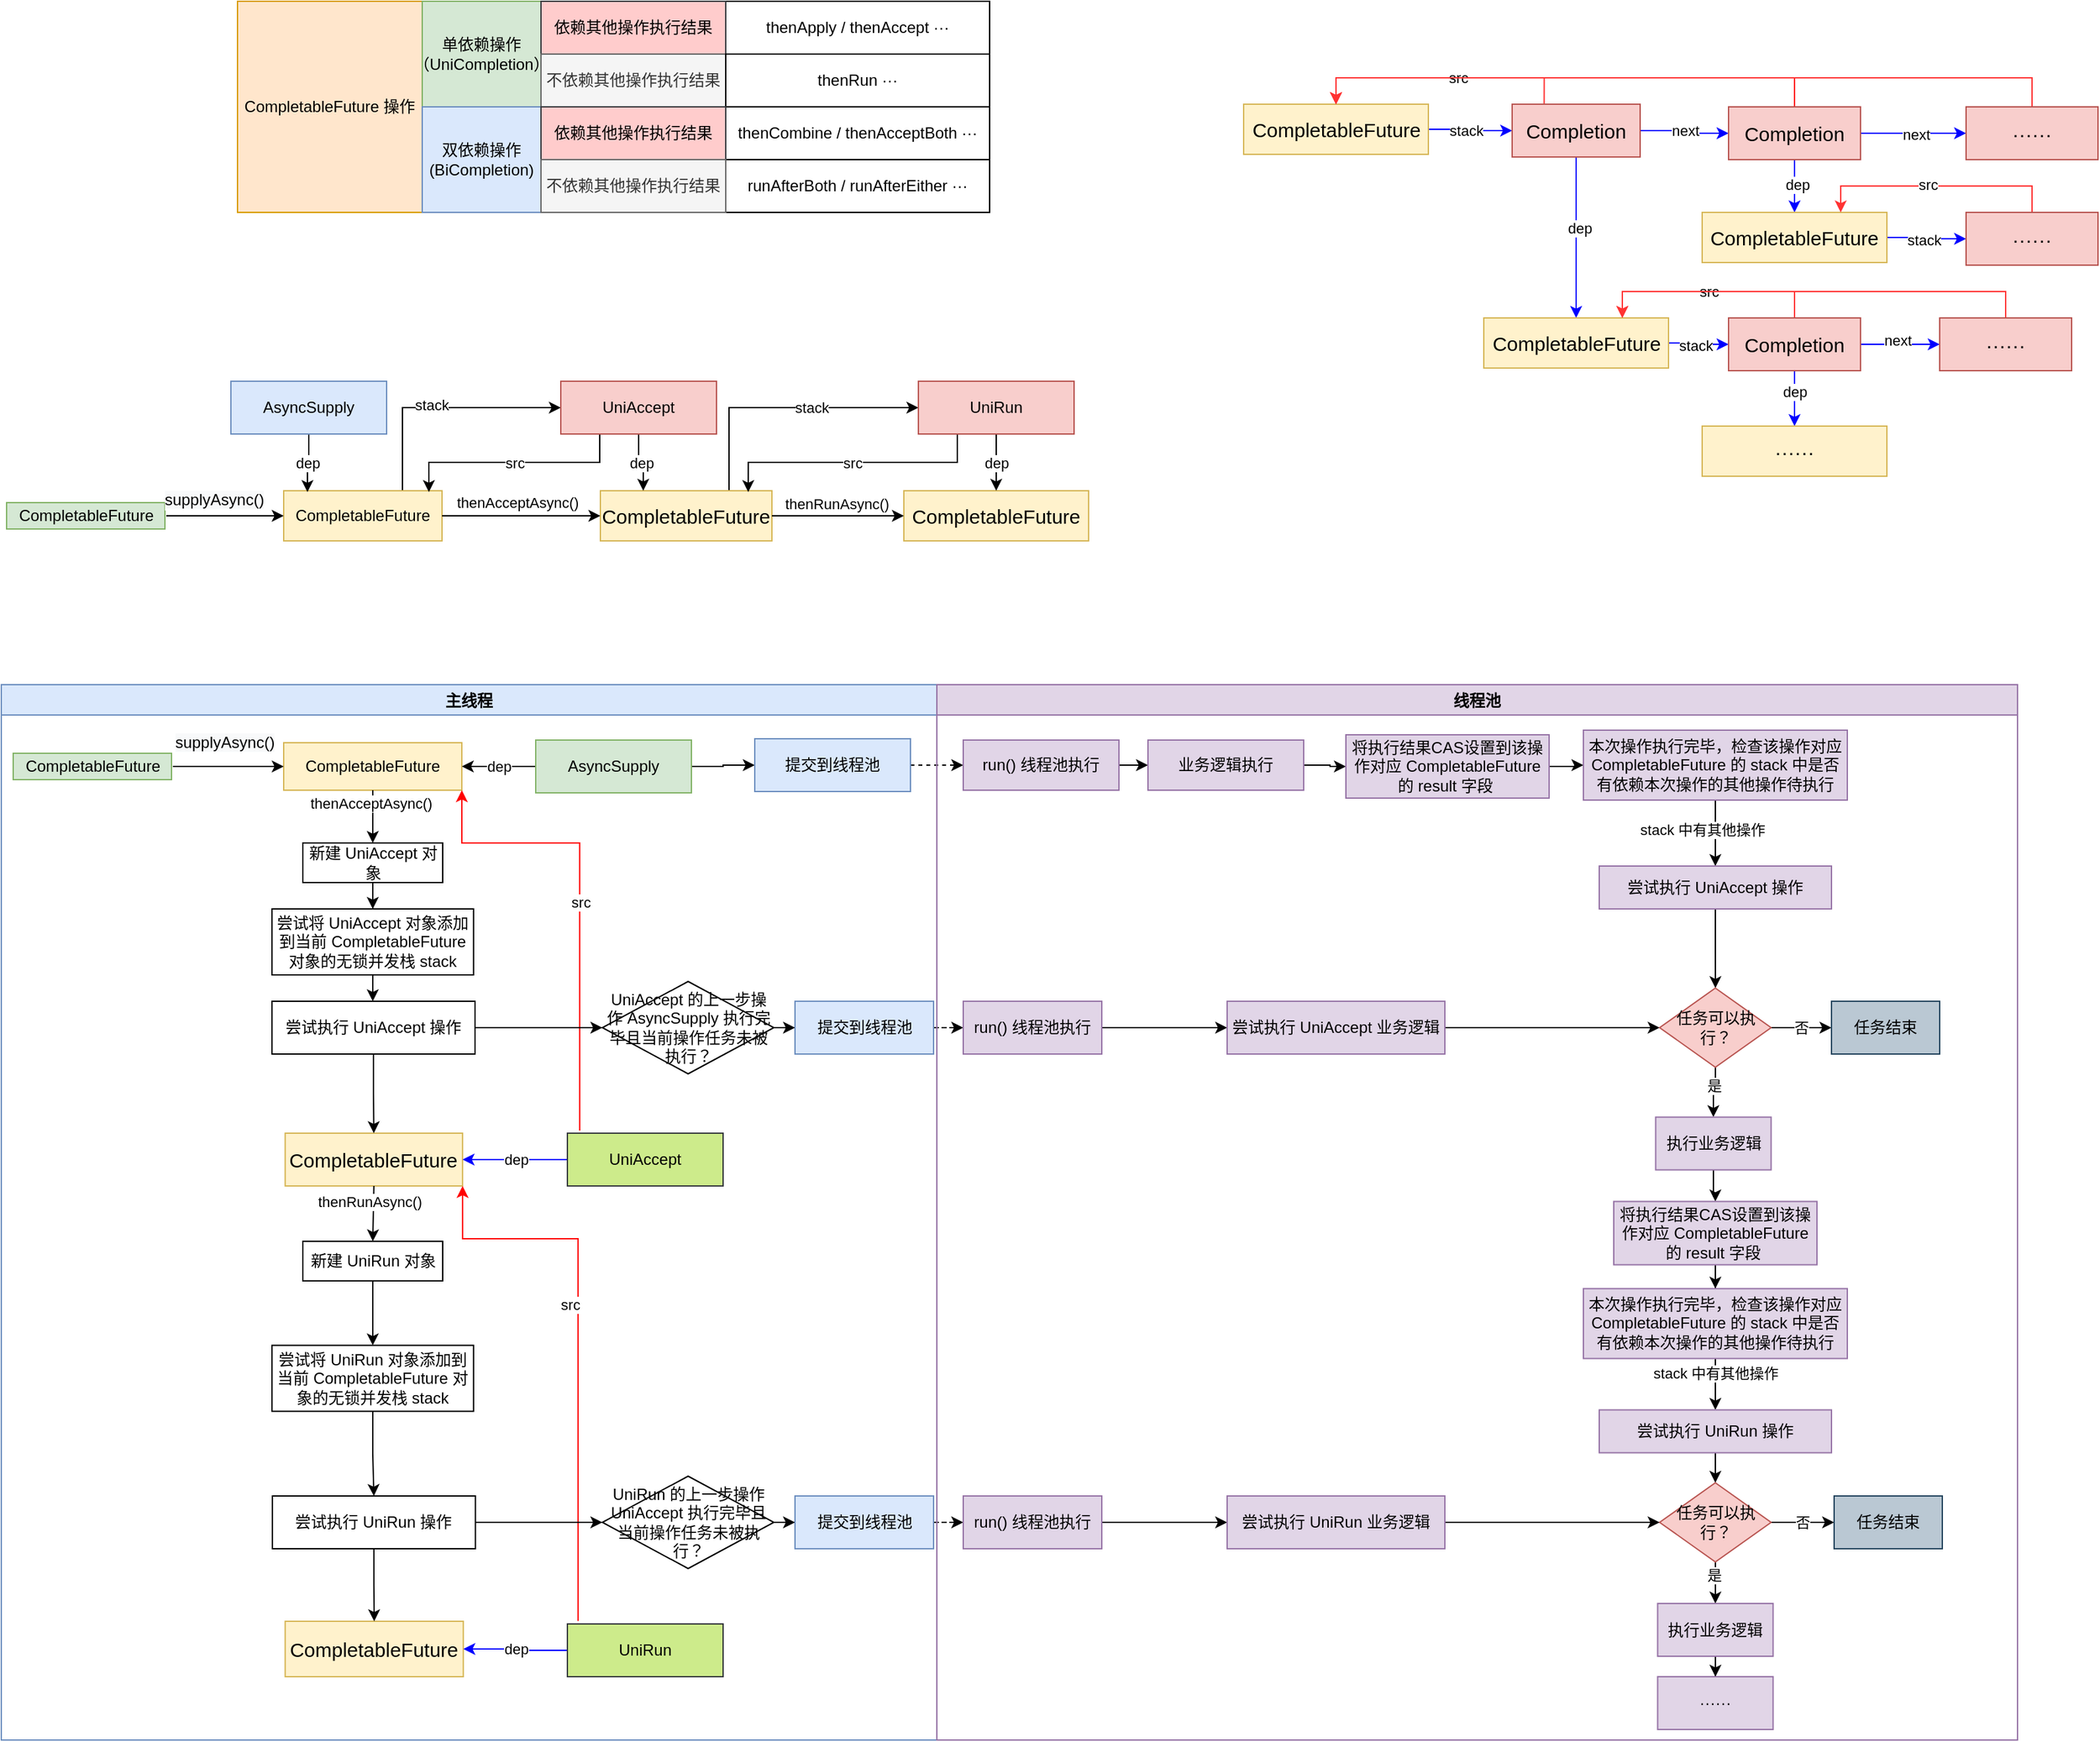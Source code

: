 <mxfile version="14.6.7" type="device"><diagram id="RXMxRGYJJL3W3shrAFnF" name="Page-1"><mxGraphModel dx="1113" dy="1755" grid="1" gridSize="10" guides="1" tooltips="1" connect="1" arrows="1" fold="1" page="1" pageScale="1" pageWidth="850" pageHeight="1100" math="0" shadow="0"><root><mxCell id="0"/><mxCell id="1" parent="0"/><mxCell id="L_rq9oViNvGSfEAEs2jO-11" style="edgeStyle=orthogonalEdgeStyle;rounded=0;orthogonalLoop=1;jettySize=auto;html=1;exitX=0.75;exitY=0;exitDx=0;exitDy=0;entryX=0;entryY=0.5;entryDx=0;entryDy=0;" parent="1" source="CTfW-CZOcNl0VvGU0OIk-3" target="L_rq9oViNvGSfEAEs2jO-5" edge="1"><mxGeometry relative="1" as="geometry"/></mxCell><mxCell id="L_rq9oViNvGSfEAEs2jO-12" value="stack" style="edgeLabel;html=1;align=center;verticalAlign=middle;resizable=0;points=[];" parent="L_rq9oViNvGSfEAEs2jO-11" vertex="1" connectable="0"><mxGeometry x="-0.069" y="2" relative="1" as="geometry"><mxPoint as="offset"/></mxGeometry></mxCell><mxCell id="CTfW-CZOcNl0VvGU0OIk-3" value="&lt;span&gt;CompletableFuture&lt;/span&gt;" style="rounded=0;whiteSpace=wrap;html=1;fillColor=#fff2cc;strokeColor=#d6b656;" parent="1" vertex="1"><mxGeometry x="225" y="333" width="120" height="38" as="geometry"/></mxCell><mxCell id="L_rq9oViNvGSfEAEs2jO-13" value="stack" style="edgeStyle=orthogonalEdgeStyle;rounded=0;orthogonalLoop=1;jettySize=auto;html=1;exitX=0.75;exitY=0;exitDx=0;exitDy=0;entryX=0;entryY=0.5;entryDx=0;entryDy=0;" parent="1" source="CTfW-CZOcNl0VvGU0OIk-7" target="L_rq9oViNvGSfEAEs2jO-8" edge="1"><mxGeometry x="0.215" relative="1" as="geometry"><mxPoint as="offset"/></mxGeometry></mxCell><mxCell id="CTfW-CZOcNl0VvGU0OIk-7" value="&lt;font&gt;&lt;span style=&quot;font-size: 15px&quot;&gt;CompletableFuture&lt;/span&gt;&lt;br&gt;&lt;/font&gt;" style="rounded=0;whiteSpace=wrap;html=1;fillColor=#fff2cc;strokeColor=#d6b656;" parent="1" vertex="1"><mxGeometry x="465" y="333" width="130" height="38" as="geometry"/></mxCell><mxCell id="CTfW-CZOcNl0VvGU0OIk-12" value="CompletableFuture" style="text;html=1;align=center;verticalAlign=middle;resizable=0;points=[];autosize=1;fillColor=#d5e8d4;strokeColor=#82b366;" parent="1" vertex="1"><mxGeometry x="15" y="342" width="120" height="20" as="geometry"/></mxCell><mxCell id="CTfW-CZOcNl0VvGU0OIk-14" value="" style="endArrow=classic;html=1;entryX=0;entryY=0.5;entryDx=0;entryDy=0;" parent="1" target="CTfW-CZOcNl0VvGU0OIk-3" edge="1"><mxGeometry width="50" height="50" relative="1" as="geometry"><mxPoint x="136" y="352" as="sourcePoint"/><mxPoint x="301" y="355" as="targetPoint"/></mxGeometry></mxCell><mxCell id="CTfW-CZOcNl0VvGU0OIk-16" value="&lt;span style=&quot;font-size: 12px ; background-color: rgb(248 , 249 , 250)&quot;&gt;supplyAsync()&lt;/span&gt;" style="edgeLabel;html=1;align=center;verticalAlign=middle;resizable=0;points=[];" parent="CTfW-CZOcNl0VvGU0OIk-14" vertex="1" connectable="0"><mxGeometry x="-0.192" y="3" relative="1" as="geometry"><mxPoint y="-8.8" as="offset"/></mxGeometry></mxCell><mxCell id="CTfW-CZOcNl0VvGU0OIk-18" value="" style="endArrow=classic;html=1;exitX=1;exitY=0.5;exitDx=0;exitDy=0;entryX=0;entryY=0.5;entryDx=0;entryDy=0;" parent="1" source="CTfW-CZOcNl0VvGU0OIk-3" target="CTfW-CZOcNl0VvGU0OIk-7" edge="1"><mxGeometry width="50" height="50" relative="1" as="geometry"><mxPoint x="355" y="352" as="sourcePoint"/><mxPoint x="485" y="352" as="targetPoint"/></mxGeometry></mxCell><mxCell id="CTfW-CZOcNl0VvGU0OIk-22" value="thenAcceptAsync()" style="edgeLabel;html=1;align=center;verticalAlign=middle;resizable=0;points=[];" parent="CTfW-CZOcNl0VvGU0OIk-18" vertex="1" connectable="0"><mxGeometry x="-0.262" y="1" relative="1" as="geometry"><mxPoint x="12" y="-9" as="offset"/></mxGeometry></mxCell><mxCell id="CTfW-CZOcNl0VvGU0OIk-23" value="&lt;font&gt;&lt;span style=&quot;font-size: 15px&quot;&gt;CompletableFuture&lt;/span&gt;&lt;br&gt;&lt;/font&gt;" style="rounded=0;whiteSpace=wrap;html=1;fillColor=#fff2cc;strokeColor=#d6b656;" parent="1" vertex="1"><mxGeometry x="695" y="333" width="140" height="38" as="geometry"/></mxCell><mxCell id="CTfW-CZOcNl0VvGU0OIk-30" value="" style="endArrow=classic;html=1;exitX=1;exitY=0.5;exitDx=0;exitDy=0;entryX=0;entryY=0.5;entryDx=0;entryDy=0;" parent="1" source="CTfW-CZOcNl0VvGU0OIk-7" target="CTfW-CZOcNl0VvGU0OIk-23" edge="1"><mxGeometry width="50" height="50" relative="1" as="geometry"><mxPoint x="538" y="351" as="sourcePoint"/><mxPoint x="675" y="344.845" as="targetPoint"/></mxGeometry></mxCell><mxCell id="CTfW-CZOcNl0VvGU0OIk-32" value="thenRunAsync()" style="edgeLabel;html=1;align=center;verticalAlign=middle;resizable=0;points=[];" parent="CTfW-CZOcNl0VvGU0OIk-30" vertex="1" connectable="0"><mxGeometry x="-0.37" y="3" relative="1" as="geometry"><mxPoint x="16.98" y="-6.26" as="offset"/></mxGeometry></mxCell><mxCell id="L_rq9oViNvGSfEAEs2jO-2" value="dep" style="edgeStyle=orthogonalEdgeStyle;rounded=0;orthogonalLoop=1;jettySize=auto;html=1;entryX=0.15;entryY=0.026;entryDx=0;entryDy=0;entryPerimeter=0;" parent="1" source="L_rq9oViNvGSfEAEs2jO-1" target="CTfW-CZOcNl0VvGU0OIk-3" edge="1"><mxGeometry relative="1" as="geometry"><mxPoint x="325" y="291" as="targetPoint"/></mxGeometry></mxCell><mxCell id="L_rq9oViNvGSfEAEs2jO-1" value="AsyncSupply" style="rounded=0;whiteSpace=wrap;html=1;fillColor=#dae8fc;strokeColor=#6c8ebf;" parent="1" vertex="1"><mxGeometry x="185" y="250" width="118" height="40" as="geometry"/></mxCell><mxCell id="L_rq9oViNvGSfEAEs2jO-6" value="dep" style="edgeStyle=orthogonalEdgeStyle;rounded=0;orthogonalLoop=1;jettySize=auto;html=1;entryX=0.25;entryY=0;entryDx=0;entryDy=0;" parent="1" source="L_rq9oViNvGSfEAEs2jO-5" target="CTfW-CZOcNl0VvGU0OIk-7" edge="1"><mxGeometry relative="1" as="geometry"><mxPoint x="489" y="280" as="targetPoint"/></mxGeometry></mxCell><mxCell id="L_rq9oViNvGSfEAEs2jO-7" value="src" style="edgeStyle=orthogonalEdgeStyle;rounded=0;orthogonalLoop=1;jettySize=auto;html=1;exitX=0.25;exitY=1;exitDx=0;exitDy=0;entryX=0.917;entryY=0.026;entryDx=0;entryDy=0;entryPerimeter=0;" parent="1" source="L_rq9oViNvGSfEAEs2jO-5" target="CTfW-CZOcNl0VvGU0OIk-3" edge="1"><mxGeometry relative="1" as="geometry"/></mxCell><mxCell id="L_rq9oViNvGSfEAEs2jO-5" value="UniAccept" style="rounded=0;whiteSpace=wrap;html=1;fillColor=#f8cecc;strokeColor=#b85450;" parent="1" vertex="1"><mxGeometry x="435" y="250" width="118" height="40" as="geometry"/></mxCell><mxCell id="L_rq9oViNvGSfEAEs2jO-9" value="dep" style="edgeStyle=orthogonalEdgeStyle;rounded=0;orthogonalLoop=1;jettySize=auto;html=1;" parent="1" source="L_rq9oViNvGSfEAEs2jO-8" target="CTfW-CZOcNl0VvGU0OIk-23" edge="1"><mxGeometry relative="1" as="geometry"><mxPoint x="675" y="291" as="targetPoint"/></mxGeometry></mxCell><mxCell id="L_rq9oViNvGSfEAEs2jO-10" value="src" style="edgeStyle=orthogonalEdgeStyle;rounded=0;orthogonalLoop=1;jettySize=auto;html=1;exitX=0.25;exitY=1;exitDx=0;exitDy=0;entryX=0.862;entryY=0.026;entryDx=0;entryDy=0;entryPerimeter=0;" parent="1" source="L_rq9oViNvGSfEAEs2jO-8" target="CTfW-CZOcNl0VvGU0OIk-7" edge="1"><mxGeometry relative="1" as="geometry"><mxPoint x="525" y="280" as="targetPoint"/></mxGeometry></mxCell><mxCell id="L_rq9oViNvGSfEAEs2jO-8" value="UniRun" style="rounded=0;whiteSpace=wrap;html=1;fillColor=#f8cecc;strokeColor=#b85450;" parent="1" vertex="1"><mxGeometry x="706" y="250" width="118" height="40" as="geometry"/></mxCell><mxCell id="my9P_UxTUWtijfdmRaTf-3" value="&lt;span&gt;CompletableFuture&lt;/span&gt;" style="rounded=0;whiteSpace=wrap;html=1;fillColor=#fff2cc;strokeColor=#d6b656;" vertex="1" parent="1"><mxGeometry x="225" y="524" width="135" height="36" as="geometry"/></mxCell><mxCell id="my9P_UxTUWtijfdmRaTf-5" value="&lt;font&gt;&lt;span style=&quot;font-size: 15px&quot;&gt;CompletableFuture&lt;/span&gt;&lt;br&gt;&lt;/font&gt;" style="rounded=0;whiteSpace=wrap;html=1;fillColor=#fff2cc;strokeColor=#d6b656;" vertex="1" parent="1"><mxGeometry x="226.14" y="820" width="134.43" height="40" as="geometry"/></mxCell><mxCell id="my9P_UxTUWtijfdmRaTf-6" value="CompletableFuture" style="text;html=1;align=center;verticalAlign=middle;resizable=0;points=[];autosize=1;fillColor=#d5e8d4;strokeColor=#82b366;" vertex="1" parent="1"><mxGeometry x="20" y="532" width="120" height="20" as="geometry"/></mxCell><mxCell id="my9P_UxTUWtijfdmRaTf-7" value="" style="endArrow=classic;html=1;entryX=0;entryY=0.5;entryDx=0;entryDy=0;" edge="1" parent="1" target="my9P_UxTUWtijfdmRaTf-3"><mxGeometry width="50" height="50" relative="1" as="geometry"><mxPoint x="141" y="542" as="sourcePoint"/><mxPoint x="306" y="545" as="targetPoint"/></mxGeometry></mxCell><mxCell id="my9P_UxTUWtijfdmRaTf-8" value="&lt;span style=&quot;font-size: 12px ; background-color: rgb(248 , 249 , 250)&quot;&gt;supplyAsync()&lt;/span&gt;" style="edgeLabel;html=1;align=center;verticalAlign=middle;resizable=0;points=[];" vertex="1" connectable="0" parent="my9P_UxTUWtijfdmRaTf-7"><mxGeometry x="-0.192" y="3" relative="1" as="geometry"><mxPoint x="5" y="-15" as="offset"/></mxGeometry></mxCell><mxCell id="my9P_UxTUWtijfdmRaTf-9" value="" style="endArrow=classic;html=1;exitX=0.5;exitY=1;exitDx=0;exitDy=0;entryX=0.5;entryY=0;entryDx=0;entryDy=0;" edge="1" parent="1" source="my9P_UxTUWtijfdmRaTf-3" target="my9P_UxTUWtijfdmRaTf-35"><mxGeometry width="50" height="50" relative="1" as="geometry"><mxPoint x="360" y="542" as="sourcePoint"/><mxPoint x="292.5" y="610" as="targetPoint"/></mxGeometry></mxCell><mxCell id="my9P_UxTUWtijfdmRaTf-10" value="thenAcceptAsync()" style="edgeLabel;html=1;align=center;verticalAlign=middle;resizable=0;points=[];" vertex="1" connectable="0" parent="my9P_UxTUWtijfdmRaTf-9"><mxGeometry x="-0.262" y="1" relative="1" as="geometry"><mxPoint x="-3" y="-5" as="offset"/></mxGeometry></mxCell><mxCell id="my9P_UxTUWtijfdmRaTf-11" value="&lt;font&gt;&lt;span style=&quot;font-size: 15px&quot;&gt;CompletableFuture&lt;/span&gt;&lt;br&gt;&lt;/font&gt;" style="rounded=0;whiteSpace=wrap;html=1;fillColor=#fff2cc;strokeColor=#d6b656;" vertex="1" parent="1"><mxGeometry x="226.14" y="1190" width="135" height="42" as="geometry"/></mxCell><mxCell id="my9P_UxTUWtijfdmRaTf-12" value="" style="endArrow=classic;html=1;exitX=0.5;exitY=1;exitDx=0;exitDy=0;entryX=0.5;entryY=0;entryDx=0;entryDy=0;" edge="1" parent="1" source="my9P_UxTUWtijfdmRaTf-5" target="my9P_UxTUWtijfdmRaTf-76"><mxGeometry width="50" height="50" relative="1" as="geometry"><mxPoint x="537" y="841" as="sourcePoint"/><mxPoint x="293" y="910" as="targetPoint"/></mxGeometry></mxCell><mxCell id="my9P_UxTUWtijfdmRaTf-13" value="thenRunAsync()" style="edgeLabel;html=1;align=center;verticalAlign=middle;resizable=0;points=[];" vertex="1" connectable="0" parent="my9P_UxTUWtijfdmRaTf-12"><mxGeometry x="-0.37" y="3" relative="1" as="geometry"><mxPoint x="-6" y="-1" as="offset"/></mxGeometry></mxCell><mxCell id="my9P_UxTUWtijfdmRaTf-14" value="dep" style="edgeStyle=orthogonalEdgeStyle;rounded=0;orthogonalLoop=1;jettySize=auto;html=1;entryX=1;entryY=0.5;entryDx=0;entryDy=0;" edge="1" parent="1" source="my9P_UxTUWtijfdmRaTf-15" target="my9P_UxTUWtijfdmRaTf-3"><mxGeometry relative="1" as="geometry"><mxPoint x="330" y="481" as="targetPoint"/></mxGeometry></mxCell><mxCell id="my9P_UxTUWtijfdmRaTf-24" value="" style="edgeStyle=orthogonalEdgeStyle;rounded=0;orthogonalLoop=1;jettySize=auto;html=1;dashed=1;exitX=1;exitY=0.5;exitDx=0;exitDy=0;" edge="1" parent="1" source="my9P_UxTUWtijfdmRaTf-53" target="my9P_UxTUWtijfdmRaTf-23"><mxGeometry relative="1" as="geometry"><mxPoint x="690" y="541" as="sourcePoint"/></mxGeometry></mxCell><mxCell id="my9P_UxTUWtijfdmRaTf-54" value="" style="edgeStyle=orthogonalEdgeStyle;rounded=0;orthogonalLoop=1;jettySize=auto;html=1;" edge="1" parent="1" source="my9P_UxTUWtijfdmRaTf-15" target="my9P_UxTUWtijfdmRaTf-53"><mxGeometry relative="1" as="geometry"/></mxCell><mxCell id="my9P_UxTUWtijfdmRaTf-15" value="AsyncSupply" style="rounded=0;whiteSpace=wrap;html=1;fillColor=#d5e8d4;strokeColor=#82b366;" vertex="1" parent="1"><mxGeometry x="416" y="522" width="118" height="40" as="geometry"/></mxCell><mxCell id="my9P_UxTUWtijfdmRaTf-16" value="dep" style="edgeStyle=orthogonalEdgeStyle;rounded=0;orthogonalLoop=1;jettySize=auto;html=1;exitX=0;exitY=0.5;exitDx=0;exitDy=0;entryX=1;entryY=0.5;entryDx=0;entryDy=0;strokeColor=#0000FF;" edge="1" parent="1" source="my9P_UxTUWtijfdmRaTf-18" target="my9P_UxTUWtijfdmRaTf-5"><mxGeometry relative="1" as="geometry"><mxPoint x="874" y="743" as="targetPoint"/></mxGeometry></mxCell><mxCell id="my9P_UxTUWtijfdmRaTf-115" style="edgeStyle=orthogonalEdgeStyle;rounded=0;orthogonalLoop=1;jettySize=auto;html=1;exitX=0.079;exitY=-0.051;exitDx=0;exitDy=0;entryX=1;entryY=1;entryDx=0;entryDy=0;exitPerimeter=0;strokeColor=#FF0000;" edge="1" parent="1" source="my9P_UxTUWtijfdmRaTf-18" target="my9P_UxTUWtijfdmRaTf-3"><mxGeometry relative="1" as="geometry"><Array as="points"><mxPoint x="449" y="600"/><mxPoint x="360" y="600"/></Array></mxGeometry></mxCell><mxCell id="my9P_UxTUWtijfdmRaTf-116" value="src" style="edgeLabel;html=1;align=center;verticalAlign=middle;resizable=0;points=[];" vertex="1" connectable="0" parent="my9P_UxTUWtijfdmRaTf-115"><mxGeometry x="0.202" y="-2" relative="1" as="geometry"><mxPoint x="-2" y="35" as="offset"/></mxGeometry></mxCell><mxCell id="my9P_UxTUWtijfdmRaTf-18" value="UniAccept" style="rounded=0;whiteSpace=wrap;html=1;fillColor=#cdeb8b;strokeColor=#36393d;" vertex="1" parent="1"><mxGeometry x="440" y="820" width="118" height="40" as="geometry"/></mxCell><mxCell id="my9P_UxTUWtijfdmRaTf-19" value="dep" style="edgeStyle=orthogonalEdgeStyle;rounded=0;orthogonalLoop=1;jettySize=auto;html=1;exitX=0;exitY=0.5;exitDx=0;exitDy=0;entryX=1;entryY=0.5;entryDx=0;entryDy=0;strokeColor=#0000FF;" edge="1" parent="1" source="my9P_UxTUWtijfdmRaTf-21" target="my9P_UxTUWtijfdmRaTf-11"><mxGeometry relative="1" as="geometry"><mxPoint x="1130.57" y="975" as="targetPoint"/></mxGeometry></mxCell><mxCell id="my9P_UxTUWtijfdmRaTf-117" style="edgeStyle=orthogonalEdgeStyle;rounded=0;orthogonalLoop=1;jettySize=auto;html=1;exitX=0.069;exitY=-0.057;exitDx=0;exitDy=0;entryX=1;entryY=1;entryDx=0;entryDy=0;exitPerimeter=0;strokeColor=#FF0000;" edge="1" parent="1" source="my9P_UxTUWtijfdmRaTf-21" target="my9P_UxTUWtijfdmRaTf-5"><mxGeometry relative="1" as="geometry"><Array as="points"><mxPoint x="448" y="900"/><mxPoint x="361" y="900"/></Array></mxGeometry></mxCell><mxCell id="my9P_UxTUWtijfdmRaTf-118" value="src" style="edgeLabel;html=1;align=center;verticalAlign=middle;resizable=0;points=[];" vertex="1" connectable="0" parent="my9P_UxTUWtijfdmRaTf-117"><mxGeometry x="0.574" y="1" relative="1" as="geometry"><mxPoint x="32" y="49" as="offset"/></mxGeometry></mxCell><mxCell id="my9P_UxTUWtijfdmRaTf-21" value="UniRun" style="rounded=0;whiteSpace=wrap;html=1;fillColor=#cdeb8b;strokeColor=#36393d;" vertex="1" parent="1"><mxGeometry x="440" y="1192" width="118" height="40" as="geometry"/></mxCell><mxCell id="my9P_UxTUWtijfdmRaTf-26" value="" style="edgeStyle=orthogonalEdgeStyle;rounded=0;orthogonalLoop=1;jettySize=auto;html=1;" edge="1" parent="1" source="my9P_UxTUWtijfdmRaTf-23" target="my9P_UxTUWtijfdmRaTf-25"><mxGeometry relative="1" as="geometry"/></mxCell><mxCell id="my9P_UxTUWtijfdmRaTf-23" value="run() 线程池执行" style="whiteSpace=wrap;html=1;rounded=0;strokeColor=#9673a6;fillColor=#e1d5e7;" vertex="1" parent="1"><mxGeometry x="740" y="522" width="118" height="38" as="geometry"/></mxCell><mxCell id="my9P_UxTUWtijfdmRaTf-28" value="" style="edgeStyle=orthogonalEdgeStyle;rounded=0;orthogonalLoop=1;jettySize=auto;html=1;" edge="1" parent="1" source="my9P_UxTUWtijfdmRaTf-25" target="my9P_UxTUWtijfdmRaTf-27"><mxGeometry relative="1" as="geometry"/></mxCell><mxCell id="my9P_UxTUWtijfdmRaTf-25" value="业务逻辑执行" style="whiteSpace=wrap;html=1;rounded=0;strokeColor=#9673a6;fillColor=#e1d5e7;" vertex="1" parent="1"><mxGeometry x="880" y="522" width="118" height="38" as="geometry"/></mxCell><mxCell id="my9P_UxTUWtijfdmRaTf-30" value="" style="edgeStyle=orthogonalEdgeStyle;rounded=0;orthogonalLoop=1;jettySize=auto;html=1;" edge="1" parent="1" source="my9P_UxTUWtijfdmRaTf-27" target="my9P_UxTUWtijfdmRaTf-29"><mxGeometry relative="1" as="geometry"/></mxCell><mxCell id="my9P_UxTUWtijfdmRaTf-27" value="将执行结果CAS设置到该操作对应 CompletableFuture 的 result 字段&amp;nbsp;" style="whiteSpace=wrap;html=1;rounded=0;strokeColor=#9673a6;fillColor=#e1d5e7;" vertex="1" parent="1"><mxGeometry x="1030" y="518" width="154" height="48" as="geometry"/></mxCell><mxCell id="my9P_UxTUWtijfdmRaTf-49" value="" style="edgeStyle=orthogonalEdgeStyle;rounded=0;orthogonalLoop=1;jettySize=auto;html=1;" edge="1" parent="1" source="my9P_UxTUWtijfdmRaTf-29" target="my9P_UxTUWtijfdmRaTf-48"><mxGeometry relative="1" as="geometry"/></mxCell><mxCell id="my9P_UxTUWtijfdmRaTf-72" value="stack 中有其他操作" style="edgeLabel;html=1;align=center;verticalAlign=middle;resizable=0;points=[];" vertex="1" connectable="0" parent="my9P_UxTUWtijfdmRaTf-49"><mxGeometry x="-0.495" relative="1" as="geometry"><mxPoint x="-10" y="10" as="offset"/></mxGeometry></mxCell><mxCell id="my9P_UxTUWtijfdmRaTf-29" value="本次操作执行完毕，检查该操作对应 CompletableFuture 的 stack 中是否有依赖本次操作的其他操作待执行" style="whiteSpace=wrap;html=1;rounded=0;strokeColor=#9673a6;fillColor=#e1d5e7;" vertex="1" parent="1"><mxGeometry x="1210" y="514.5" width="200" height="53" as="geometry"/></mxCell><mxCell id="my9P_UxTUWtijfdmRaTf-37" value="" style="edgeStyle=orthogonalEdgeStyle;rounded=0;orthogonalLoop=1;jettySize=auto;html=1;" edge="1" parent="1" source="my9P_UxTUWtijfdmRaTf-35" target="my9P_UxTUWtijfdmRaTf-36"><mxGeometry relative="1" as="geometry"/></mxCell><mxCell id="my9P_UxTUWtijfdmRaTf-35" value="新建 UniAccept 对象" style="rounded=0;whiteSpace=wrap;html=1;" vertex="1" parent="1"><mxGeometry x="239.5" y="600" width="106" height="30" as="geometry"/></mxCell><mxCell id="my9P_UxTUWtijfdmRaTf-44" value="" style="edgeStyle=orthogonalEdgeStyle;rounded=0;orthogonalLoop=1;jettySize=auto;html=1;" edge="1" parent="1" source="my9P_UxTUWtijfdmRaTf-36" target="my9P_UxTUWtijfdmRaTf-43"><mxGeometry relative="1" as="geometry"/></mxCell><mxCell id="my9P_UxTUWtijfdmRaTf-36" value="尝试将 UniAccept 对象添加到当前 CompletableFuture 对象的无锁并发栈 stack" style="rounded=0;whiteSpace=wrap;html=1;" vertex="1" parent="1"><mxGeometry x="216.13" y="650" width="152.75" height="50" as="geometry"/></mxCell><mxCell id="my9P_UxTUWtijfdmRaTf-51" value="" style="edgeStyle=orthogonalEdgeStyle;rounded=0;orthogonalLoop=1;jettySize=auto;html=1;entryX=0;entryY=0.5;entryDx=0;entryDy=0;" edge="1" parent="1" source="my9P_UxTUWtijfdmRaTf-43" target="my9P_UxTUWtijfdmRaTf-52"><mxGeometry relative="1" as="geometry"><mxPoint x="450" y="760" as="targetPoint"/></mxGeometry></mxCell><mxCell id="my9P_UxTUWtijfdmRaTf-73" value="" style="edgeStyle=orthogonalEdgeStyle;rounded=0;orthogonalLoop=1;jettySize=auto;html=1;" edge="1" parent="1" source="my9P_UxTUWtijfdmRaTf-43" target="my9P_UxTUWtijfdmRaTf-5"><mxGeometry relative="1" as="geometry"/></mxCell><mxCell id="my9P_UxTUWtijfdmRaTf-43" value="尝试执行 UniAccept 操作" style="rounded=0;whiteSpace=wrap;html=1;" vertex="1" parent="1"><mxGeometry x="216.13" y="720" width="153.87" height="40" as="geometry"/></mxCell><mxCell id="my9P_UxTUWtijfdmRaTf-65" value="" style="edgeStyle=orthogonalEdgeStyle;rounded=0;orthogonalLoop=1;jettySize=auto;html=1;" edge="1" parent="1" source="my9P_UxTUWtijfdmRaTf-48" target="my9P_UxTUWtijfdmRaTf-63"><mxGeometry relative="1" as="geometry"/></mxCell><mxCell id="my9P_UxTUWtijfdmRaTf-48" value="尝试执行 UniAccept 操作" style="whiteSpace=wrap;html=1;rounded=0;strokeColor=#9673a6;fillColor=#e1d5e7;" vertex="1" parent="1"><mxGeometry x="1222" y="617.5" width="176" height="32.5" as="geometry"/></mxCell><mxCell id="my9P_UxTUWtijfdmRaTf-56" value="" style="edgeStyle=orthogonalEdgeStyle;rounded=0;orthogonalLoop=1;jettySize=auto;html=1;" edge="1" parent="1" source="my9P_UxTUWtijfdmRaTf-52" target="my9P_UxTUWtijfdmRaTf-55"><mxGeometry relative="1" as="geometry"/></mxCell><mxCell id="my9P_UxTUWtijfdmRaTf-52" value="&lt;span&gt;UniAccept 的上一步操作&amp;nbsp;&lt;/span&gt;AsyncSupply 执行完毕且当前操作任务未被执行？" style="rhombus;whiteSpace=wrap;html=1;" vertex="1" parent="1"><mxGeometry x="466.5" y="705" width="130" height="70" as="geometry"/></mxCell><mxCell id="my9P_UxTUWtijfdmRaTf-53" value="提交到线程池" style="rounded=0;whiteSpace=wrap;html=1;fillColor=#dae8fc;strokeColor=#6c8ebf;" vertex="1" parent="1"><mxGeometry x="582" y="521" width="118" height="40" as="geometry"/></mxCell><mxCell id="my9P_UxTUWtijfdmRaTf-58" value="" style="edgeStyle=orthogonalEdgeStyle;rounded=0;orthogonalLoop=1;jettySize=auto;html=1;dashed=1;" edge="1" parent="1" source="my9P_UxTUWtijfdmRaTf-55" target="my9P_UxTUWtijfdmRaTf-57"><mxGeometry relative="1" as="geometry"/></mxCell><mxCell id="my9P_UxTUWtijfdmRaTf-55" value="提交到线程池" style="whiteSpace=wrap;html=1;fillColor=#dae8fc;strokeColor=#6c8ebf;" vertex="1" parent="1"><mxGeometry x="612.5" y="720" width="105" height="40" as="geometry"/></mxCell><mxCell id="my9P_UxTUWtijfdmRaTf-60" value="" style="edgeStyle=orthogonalEdgeStyle;rounded=0;orthogonalLoop=1;jettySize=auto;html=1;entryX=0;entryY=0.5;entryDx=0;entryDy=0;" edge="1" parent="1" source="my9P_UxTUWtijfdmRaTf-57" target="my9P_UxTUWtijfdmRaTf-61"><mxGeometry relative="1" as="geometry"><mxPoint x="880" y="760" as="targetPoint"/></mxGeometry></mxCell><mxCell id="my9P_UxTUWtijfdmRaTf-57" value="run() 线程池执行" style="whiteSpace=wrap;html=1;fillColor=#e1d5e7;strokeColor=#9673a6;" vertex="1" parent="1"><mxGeometry x="740" y="720" width="105" height="40" as="geometry"/></mxCell><mxCell id="my9P_UxTUWtijfdmRaTf-64" value="" style="edgeStyle=orthogonalEdgeStyle;rounded=0;orthogonalLoop=1;jettySize=auto;html=1;" edge="1" parent="1" source="my9P_UxTUWtijfdmRaTf-61" target="my9P_UxTUWtijfdmRaTf-63"><mxGeometry relative="1" as="geometry"/></mxCell><mxCell id="my9P_UxTUWtijfdmRaTf-61" value="尝试执行 UniAccept 业务逻辑" style="whiteSpace=wrap;html=1;fillColor=#e1d5e7;strokeColor=#9673a6;" vertex="1" parent="1"><mxGeometry x="940" y="720" width="165" height="40" as="geometry"/></mxCell><mxCell id="my9P_UxTUWtijfdmRaTf-67" value="" style="edgeStyle=orthogonalEdgeStyle;rounded=0;orthogonalLoop=1;jettySize=auto;html=1;entryX=0.5;entryY=0;entryDx=0;entryDy=0;" edge="1" parent="1" source="my9P_UxTUWtijfdmRaTf-63" target="my9P_UxTUWtijfdmRaTf-69"><mxGeometry relative="1" as="geometry"><mxPoint x="1310" y="870" as="targetPoint"/></mxGeometry></mxCell><mxCell id="my9P_UxTUWtijfdmRaTf-68" value="是" style="edgeLabel;html=1;align=center;verticalAlign=middle;resizable=0;points=[];" vertex="1" connectable="0" parent="my9P_UxTUWtijfdmRaTf-67"><mxGeometry x="-0.3" y="-1" relative="1" as="geometry"><mxPoint as="offset"/></mxGeometry></mxCell><mxCell id="my9P_UxTUWtijfdmRaTf-89" value="否" style="edgeStyle=orthogonalEdgeStyle;rounded=0;orthogonalLoop=1;jettySize=auto;html=1;" edge="1" parent="1" source="my9P_UxTUWtijfdmRaTf-63" target="my9P_UxTUWtijfdmRaTf-66"><mxGeometry relative="1" as="geometry"/></mxCell><mxCell id="my9P_UxTUWtijfdmRaTf-63" value="任务可以执行？" style="rhombus;whiteSpace=wrap;html=1;strokeColor=#b85450;fillColor=#f8cecc;" vertex="1" parent="1"><mxGeometry x="1267.75" y="710" width="84.5" height="60" as="geometry"/></mxCell><mxCell id="my9P_UxTUWtijfdmRaTf-66" value="任务结束" style="whiteSpace=wrap;html=1;strokeColor=#23445d;fillColor=#bac8d3;" vertex="1" parent="1"><mxGeometry x="1398" y="720" width="82" height="40" as="geometry"/></mxCell><mxCell id="my9P_UxTUWtijfdmRaTf-88" value="" style="edgeStyle=orthogonalEdgeStyle;rounded=0;orthogonalLoop=1;jettySize=auto;html=1;" edge="1" parent="1" source="my9P_UxTUWtijfdmRaTf-69" target="my9P_UxTUWtijfdmRaTf-82"><mxGeometry relative="1" as="geometry"/></mxCell><mxCell id="my9P_UxTUWtijfdmRaTf-69" value="执行业务逻辑" style="whiteSpace=wrap;html=1;strokeColor=#9673a6;fillColor=#e1d5e7;" vertex="1" parent="1"><mxGeometry x="1264.75" y="807.81" width="87.5" height="40" as="geometry"/></mxCell><mxCell id="my9P_UxTUWtijfdmRaTf-75" value="" style="edgeStyle=orthogonalEdgeStyle;rounded=0;orthogonalLoop=1;jettySize=auto;html=1;" edge="1" parent="1" source="my9P_UxTUWtijfdmRaTf-76" target="my9P_UxTUWtijfdmRaTf-78"><mxGeometry relative="1" as="geometry"/></mxCell><mxCell id="my9P_UxTUWtijfdmRaTf-76" value="新建 UniRun 对象" style="rounded=0;whiteSpace=wrap;html=1;" vertex="1" parent="1"><mxGeometry x="239.5" y="901.94" width="106" height="30" as="geometry"/></mxCell><mxCell id="my9P_UxTUWtijfdmRaTf-77" value="" style="edgeStyle=orthogonalEdgeStyle;rounded=0;orthogonalLoop=1;jettySize=auto;html=1;" edge="1" parent="1" source="my9P_UxTUWtijfdmRaTf-78" target="my9P_UxTUWtijfdmRaTf-79"><mxGeometry relative="1" as="geometry"/></mxCell><mxCell id="my9P_UxTUWtijfdmRaTf-78" value="尝试将 UniRun 对象添加到当前 CompletableFuture 对象的无锁并发栈 stack" style="rounded=0;whiteSpace=wrap;html=1;" vertex="1" parent="1"><mxGeometry x="216.13" y="980.81" width="152.75" height="50" as="geometry"/></mxCell><mxCell id="my9P_UxTUWtijfdmRaTf-80" value="" style="edgeStyle=orthogonalEdgeStyle;rounded=0;orthogonalLoop=1;jettySize=auto;html=1;" edge="1" parent="1" source="my9P_UxTUWtijfdmRaTf-79" target="my9P_UxTUWtijfdmRaTf-11"><mxGeometry relative="1" as="geometry"/></mxCell><mxCell id="my9P_UxTUWtijfdmRaTf-100" value="" style="edgeStyle=orthogonalEdgeStyle;rounded=0;orthogonalLoop=1;jettySize=auto;html=1;" edge="1" parent="1" source="my9P_UxTUWtijfdmRaTf-79" target="my9P_UxTUWtijfdmRaTf-94"><mxGeometry relative="1" as="geometry"/></mxCell><mxCell id="my9P_UxTUWtijfdmRaTf-79" value="尝试执行 UniRun 操作" style="rounded=0;whiteSpace=wrap;html=1;" vertex="1" parent="1"><mxGeometry x="216.42" y="1095" width="153.87" height="40" as="geometry"/></mxCell><mxCell id="my9P_UxTUWtijfdmRaTf-81" value="" style="edgeStyle=orthogonalEdgeStyle;rounded=0;orthogonalLoop=1;jettySize=auto;html=1;" edge="1" parent="1" source="my9P_UxTUWtijfdmRaTf-82" target="my9P_UxTUWtijfdmRaTf-85"><mxGeometry relative="1" as="geometry"/></mxCell><mxCell id="my9P_UxTUWtijfdmRaTf-82" value="将执行结果CAS设置到该操作对应 CompletableFuture 的 result 字段&amp;nbsp;" style="whiteSpace=wrap;html=1;rounded=0;strokeColor=#9673a6;fillColor=#e1d5e7;" vertex="1" parent="1"><mxGeometry x="1233" y="871.75" width="154" height="48" as="geometry"/></mxCell><mxCell id="my9P_UxTUWtijfdmRaTf-83" value="" style="edgeStyle=orthogonalEdgeStyle;rounded=0;orthogonalLoop=1;jettySize=auto;html=1;" edge="1" parent="1" source="my9P_UxTUWtijfdmRaTf-85" target="my9P_UxTUWtijfdmRaTf-87"><mxGeometry relative="1" as="geometry"/></mxCell><mxCell id="my9P_UxTUWtijfdmRaTf-84" value="stack 中有其他操作" style="edgeLabel;html=1;align=center;verticalAlign=middle;resizable=0;points=[];" vertex="1" connectable="0" parent="my9P_UxTUWtijfdmRaTf-83"><mxGeometry x="-0.495" relative="1" as="geometry"><mxPoint as="offset"/></mxGeometry></mxCell><mxCell id="my9P_UxTUWtijfdmRaTf-85" value="本次操作执行完毕，检查该操作对应 CompletableFuture 的 stack 中是否有依赖本次操作的其他操作待执行" style="whiteSpace=wrap;html=1;rounded=0;strokeColor=#9673a6;fillColor=#e1d5e7;" vertex="1" parent="1"><mxGeometry x="1210" y="937.81" width="200" height="53" as="geometry"/></mxCell><mxCell id="my9P_UxTUWtijfdmRaTf-119" style="edgeStyle=orthogonalEdgeStyle;rounded=0;orthogonalLoop=1;jettySize=auto;html=1;exitX=0.5;exitY=1;exitDx=0;exitDy=0;entryX=0.5;entryY=0;entryDx=0;entryDy=0;" edge="1" parent="1" source="my9P_UxTUWtijfdmRaTf-87" target="my9P_UxTUWtijfdmRaTf-91"><mxGeometry relative="1" as="geometry"><mxPoint x="1310.529" y="1080" as="targetPoint"/></mxGeometry></mxCell><mxCell id="my9P_UxTUWtijfdmRaTf-87" value="尝试执行 UniRun 操作" style="whiteSpace=wrap;html=1;rounded=0;strokeColor=#9673a6;fillColor=#e1d5e7;" vertex="1" parent="1"><mxGeometry x="1222" y="1029.75" width="176" height="32.5" as="geometry"/></mxCell><mxCell id="my9P_UxTUWtijfdmRaTf-90" value="否" style="edgeStyle=orthogonalEdgeStyle;rounded=0;orthogonalLoop=1;jettySize=auto;html=1;" edge="1" parent="1" source="my9P_UxTUWtijfdmRaTf-91" target="my9P_UxTUWtijfdmRaTf-92"><mxGeometry relative="1" as="geometry"/></mxCell><mxCell id="my9P_UxTUWtijfdmRaTf-103" value="" style="edgeStyle=orthogonalEdgeStyle;rounded=0;orthogonalLoop=1;jettySize=auto;html=1;entryX=0.5;entryY=0;entryDx=0;entryDy=0;" edge="1" parent="1" source="my9P_UxTUWtijfdmRaTf-91" target="my9P_UxTUWtijfdmRaTf-104"><mxGeometry relative="1" as="geometry"><mxPoint x="1300" y="1240" as="targetPoint"/></mxGeometry></mxCell><mxCell id="my9P_UxTUWtijfdmRaTf-105" value="是" style="edgeLabel;html=1;align=center;verticalAlign=middle;resizable=0;points=[];" vertex="1" connectable="0" parent="my9P_UxTUWtijfdmRaTf-103"><mxGeometry x="-0.359" y="-1" relative="1" as="geometry"><mxPoint as="offset"/></mxGeometry></mxCell><mxCell id="my9P_UxTUWtijfdmRaTf-91" value="任务可以执行？" style="rhombus;whiteSpace=wrap;html=1;strokeColor=#b85450;fillColor=#f8cecc;" vertex="1" parent="1"><mxGeometry x="1267.75" y="1085" width="84.5" height="60" as="geometry"/></mxCell><mxCell id="my9P_UxTUWtijfdmRaTf-92" value="任务结束" style="whiteSpace=wrap;html=1;strokeColor=#23445d;fillColor=#bac8d3;" vertex="1" parent="1"><mxGeometry x="1400" y="1095" width="82" height="40" as="geometry"/></mxCell><mxCell id="my9P_UxTUWtijfdmRaTf-93" value="" style="edgeStyle=orthogonalEdgeStyle;rounded=0;orthogonalLoop=1;jettySize=auto;html=1;" edge="1" parent="1" source="my9P_UxTUWtijfdmRaTf-94" target="my9P_UxTUWtijfdmRaTf-96"><mxGeometry relative="1" as="geometry"/></mxCell><mxCell id="my9P_UxTUWtijfdmRaTf-94" value="&lt;span&gt;UniRun 的上一步操作 UniAccept&lt;/span&gt;&amp;nbsp;执行完毕且当前操作任务未被执行？" style="rhombus;whiteSpace=wrap;html=1;" vertex="1" parent="1"><mxGeometry x="466.5" y="1080" width="130" height="70" as="geometry"/></mxCell><mxCell id="my9P_UxTUWtijfdmRaTf-95" value="" style="edgeStyle=orthogonalEdgeStyle;rounded=0;orthogonalLoop=1;jettySize=auto;html=1;dashed=1;" edge="1" parent="1" source="my9P_UxTUWtijfdmRaTf-96" target="my9P_UxTUWtijfdmRaTf-98"><mxGeometry relative="1" as="geometry"/></mxCell><mxCell id="my9P_UxTUWtijfdmRaTf-96" value="提交到线程池" style="whiteSpace=wrap;html=1;fillColor=#dae8fc;strokeColor=#6c8ebf;" vertex="1" parent="1"><mxGeometry x="612.5" y="1095" width="105" height="40" as="geometry"/></mxCell><mxCell id="my9P_UxTUWtijfdmRaTf-97" value="" style="edgeStyle=orthogonalEdgeStyle;rounded=0;orthogonalLoop=1;jettySize=auto;html=1;entryX=0;entryY=0.5;entryDx=0;entryDy=0;" edge="1" parent="1" source="my9P_UxTUWtijfdmRaTf-98" target="my9P_UxTUWtijfdmRaTf-99"><mxGeometry relative="1" as="geometry"><mxPoint x="871" y="1125" as="targetPoint"/></mxGeometry></mxCell><mxCell id="my9P_UxTUWtijfdmRaTf-98" value="run() 线程池执行" style="whiteSpace=wrap;html=1;fillColor=#e1d5e7;strokeColor=#9673a6;" vertex="1" parent="1"><mxGeometry x="740" y="1095" width="105" height="40" as="geometry"/></mxCell><mxCell id="my9P_UxTUWtijfdmRaTf-101" value="" style="edgeStyle=orthogonalEdgeStyle;rounded=0;orthogonalLoop=1;jettySize=auto;html=1;" edge="1" parent="1" source="my9P_UxTUWtijfdmRaTf-99" target="my9P_UxTUWtijfdmRaTf-91"><mxGeometry relative="1" as="geometry"/></mxCell><mxCell id="my9P_UxTUWtijfdmRaTf-99" value="尝试执行 UniRun 业务逻辑" style="whiteSpace=wrap;html=1;fillColor=#e1d5e7;strokeColor=#9673a6;" vertex="1" parent="1"><mxGeometry x="940" y="1095" width="165" height="40" as="geometry"/></mxCell><mxCell id="my9P_UxTUWtijfdmRaTf-107" value="" style="edgeStyle=orthogonalEdgeStyle;rounded=0;orthogonalLoop=1;jettySize=auto;html=1;" edge="1" parent="1" source="my9P_UxTUWtijfdmRaTf-104" target="my9P_UxTUWtijfdmRaTf-106"><mxGeometry relative="1" as="geometry"/></mxCell><mxCell id="my9P_UxTUWtijfdmRaTf-104" value="执行业务逻辑" style="whiteSpace=wrap;html=1;strokeColor=#9673a6;fillColor=#e1d5e7;" vertex="1" parent="1"><mxGeometry x="1266.25" y="1176.51" width="87.5" height="40" as="geometry"/></mxCell><mxCell id="my9P_UxTUWtijfdmRaTf-112" value="主线程" style="swimlane;fillColor=#dae8fc;strokeColor=#6c8ebf;" vertex="1" parent="1"><mxGeometry x="11" y="480" width="709" height="800" as="geometry"/></mxCell><mxCell id="my9P_UxTUWtijfdmRaTf-114" value="线程池" style="swimlane;fillColor=#e1d5e7;strokeColor=#9673a6;" vertex="1" parent="1"><mxGeometry x="720" y="480" width="819" height="800" as="geometry"/></mxCell><mxCell id="my9P_UxTUWtijfdmRaTf-106" value="······" style="whiteSpace=wrap;html=1;strokeColor=#9673a6;fillColor=#e1d5e7;" vertex="1" parent="my9P_UxTUWtijfdmRaTf-114"><mxGeometry x="546.25" y="752" width="87.5" height="40" as="geometry"/></mxCell><mxCell id="my9P_UxTUWtijfdmRaTf-158" value="" style="edgeStyle=orthogonalEdgeStyle;rounded=0;orthogonalLoop=1;jettySize=auto;html=1;strokeColor=#0000FF;" edge="1" parent="1" source="my9P_UxTUWtijfdmRaTf-160" target="my9P_UxTUWtijfdmRaTf-166"><mxGeometry relative="1" as="geometry"/></mxCell><mxCell id="my9P_UxTUWtijfdmRaTf-159" value="stack" style="edgeLabel;html=1;align=center;verticalAlign=middle;resizable=0;points=[];" vertex="1" connectable="0" parent="my9P_UxTUWtijfdmRaTf-158"><mxGeometry x="-0.164" y="-1" relative="1" as="geometry"><mxPoint x="1" as="offset"/></mxGeometry></mxCell><mxCell id="my9P_UxTUWtijfdmRaTf-160" value="&lt;font&gt;&lt;span style=&quot;font-size: 15px&quot;&gt;CompletableFuture&lt;/span&gt;&lt;br&gt;&lt;/font&gt;" style="rounded=0;whiteSpace=wrap;html=1;fillColor=#fff2cc;strokeColor=#d6b656;" vertex="1" parent="1"><mxGeometry x="952.5" y="40" width="140" height="38" as="geometry"/></mxCell><mxCell id="my9P_UxTUWtijfdmRaTf-161" value="" style="edgeStyle=orthogonalEdgeStyle;rounded=0;orthogonalLoop=1;jettySize=auto;html=1;strokeColor=#0000FF;entryX=0.5;entryY=0;entryDx=0;entryDy=0;" edge="1" parent="1" source="my9P_UxTUWtijfdmRaTf-166" target="my9P_UxTUWtijfdmRaTf-176"><mxGeometry relative="1" as="geometry"><mxPoint x="1204.5" y="161" as="targetPoint"/></mxGeometry></mxCell><mxCell id="my9P_UxTUWtijfdmRaTf-162" value="dep" style="edgeLabel;html=1;align=center;verticalAlign=middle;resizable=0;points=[];" vertex="1" connectable="0" parent="my9P_UxTUWtijfdmRaTf-161"><mxGeometry x="-0.119" y="2" relative="1" as="geometry"><mxPoint as="offset"/></mxGeometry></mxCell><mxCell id="my9P_UxTUWtijfdmRaTf-163" value="" style="edgeStyle=orthogonalEdgeStyle;rounded=0;orthogonalLoop=1;jettySize=auto;html=1;strokeColor=#0000FF;" edge="1" parent="1" source="my9P_UxTUWtijfdmRaTf-166" target="my9P_UxTUWtijfdmRaTf-173"><mxGeometry relative="1" as="geometry"/></mxCell><mxCell id="my9P_UxTUWtijfdmRaTf-164" value="next" style="edgeLabel;html=1;align=center;verticalAlign=middle;resizable=0;points=[];" vertex="1" connectable="0" parent="my9P_UxTUWtijfdmRaTf-163"><mxGeometry x="-0.032" relative="1" as="geometry"><mxPoint as="offset"/></mxGeometry></mxCell><mxCell id="my9P_UxTUWtijfdmRaTf-165" value="" style="edgeStyle=orthogonalEdgeStyle;rounded=0;orthogonalLoop=1;jettySize=auto;html=1;exitX=0.25;exitY=0;exitDx=0;exitDy=0;entryX=0.5;entryY=0;entryDx=0;entryDy=0;strokeColor=#FF3333;" edge="1" parent="1" source="my9P_UxTUWtijfdmRaTf-166" target="my9P_UxTUWtijfdmRaTf-160"><mxGeometry relative="1" as="geometry"/></mxCell><mxCell id="my9P_UxTUWtijfdmRaTf-166" value="&lt;font&gt;&lt;span style=&quot;font-size: 15px&quot;&gt;Completion&lt;/span&gt;&lt;br&gt;&lt;/font&gt;" style="rounded=0;whiteSpace=wrap;html=1;fillColor=#f8cecc;strokeColor=#b85450;" vertex="1" parent="1"><mxGeometry x="1156" y="40" width="97" height="40" as="geometry"/></mxCell><mxCell id="my9P_UxTUWtijfdmRaTf-167" value="" style="edgeStyle=orthogonalEdgeStyle;rounded=0;orthogonalLoop=1;jettySize=auto;html=1;strokeColor=#0000FF;" edge="1" parent="1" source="my9P_UxTUWtijfdmRaTf-173" target="my9P_UxTUWtijfdmRaTf-188"><mxGeometry relative="1" as="geometry"/></mxCell><mxCell id="my9P_UxTUWtijfdmRaTf-168" value="dep" style="edgeLabel;html=1;align=center;verticalAlign=middle;resizable=0;points=[];" vertex="1" connectable="0" parent="my9P_UxTUWtijfdmRaTf-167"><mxGeometry x="-0.114" y="2" relative="1" as="geometry"><mxPoint y="1" as="offset"/></mxGeometry></mxCell><mxCell id="my9P_UxTUWtijfdmRaTf-169" value="" style="edgeStyle=orthogonalEdgeStyle;rounded=0;orthogonalLoop=1;jettySize=auto;html=1;strokeColor=#0000FF;" edge="1" parent="1" source="my9P_UxTUWtijfdmRaTf-173" target="my9P_UxTUWtijfdmRaTf-190"><mxGeometry relative="1" as="geometry"/></mxCell><mxCell id="my9P_UxTUWtijfdmRaTf-170" value="next" style="edgeLabel;html=1;align=center;verticalAlign=middle;resizable=0;points=[];" vertex="1" connectable="0" parent="my9P_UxTUWtijfdmRaTf-169"><mxGeometry x="0.046" y="-1" relative="1" as="geometry"><mxPoint as="offset"/></mxGeometry></mxCell><mxCell id="my9P_UxTUWtijfdmRaTf-171" style="edgeStyle=orthogonalEdgeStyle;rounded=0;orthogonalLoop=1;jettySize=auto;html=1;exitX=0.5;exitY=0;exitDx=0;exitDy=0;entryX=0.5;entryY=0;entryDx=0;entryDy=0;strokeColor=#FF0000;" edge="1" parent="1" source="my9P_UxTUWtijfdmRaTf-173" target="my9P_UxTUWtijfdmRaTf-160"><mxGeometry relative="1" as="geometry"/></mxCell><mxCell id="my9P_UxTUWtijfdmRaTf-172" value="src" style="edgeLabel;html=1;align=center;verticalAlign=middle;resizable=0;points=[];" vertex="1" connectable="0" parent="my9P_UxTUWtijfdmRaTf-171"><mxGeometry x="0.422" relative="1" as="geometry"><mxPoint as="offset"/></mxGeometry></mxCell><mxCell id="my9P_UxTUWtijfdmRaTf-173" value="&lt;font&gt;&lt;span style=&quot;font-size: 15px&quot;&gt;Completion&lt;/span&gt;&lt;br&gt;&lt;/font&gt;" style="rounded=0;whiteSpace=wrap;html=1;fillColor=#f8cecc;strokeColor=#b85450;" vertex="1" parent="1"><mxGeometry x="1320" y="42" width="100" height="40" as="geometry"/></mxCell><mxCell id="my9P_UxTUWtijfdmRaTf-174" value="" style="edgeStyle=orthogonalEdgeStyle;rounded=0;orthogonalLoop=1;jettySize=auto;html=1;strokeColor=#0000FF;exitX=1;exitY=0.5;exitDx=0;exitDy=0;" edge="1" parent="1" source="my9P_UxTUWtijfdmRaTf-176" target="my9P_UxTUWtijfdmRaTf-182"><mxGeometry relative="1" as="geometry"/></mxCell><mxCell id="my9P_UxTUWtijfdmRaTf-175" value="stack" style="edgeLabel;html=1;align=center;verticalAlign=middle;resizable=0;points=[];" vertex="1" connectable="0" parent="my9P_UxTUWtijfdmRaTf-174"><mxGeometry x="-0.015" y="-2" relative="1" as="geometry"><mxPoint x="-1" y="1" as="offset"/></mxGeometry></mxCell><mxCell id="my9P_UxTUWtijfdmRaTf-176" value="&lt;font&gt;&lt;span style=&quot;font-size: 15px&quot;&gt;CompletableFuture&lt;/span&gt;&lt;br&gt;&lt;/font&gt;" style="rounded=0;whiteSpace=wrap;html=1;fillColor=#fff2cc;strokeColor=#d6b656;" vertex="1" parent="1"><mxGeometry x="1134.5" y="202" width="140" height="38" as="geometry"/></mxCell><mxCell id="my9P_UxTUWtijfdmRaTf-177" value="" style="edgeStyle=orthogonalEdgeStyle;rounded=0;orthogonalLoop=1;jettySize=auto;html=1;strokeColor=#0000FF;entryX=0.5;entryY=0;entryDx=0;entryDy=0;" edge="1" parent="1" source="my9P_UxTUWtijfdmRaTf-182" target="my9P_UxTUWtijfdmRaTf-183"><mxGeometry relative="1" as="geometry"><mxPoint x="1530" y="220" as="targetPoint"/></mxGeometry></mxCell><mxCell id="my9P_UxTUWtijfdmRaTf-178" value="dep" style="edgeLabel;html=1;align=center;verticalAlign=middle;resizable=0;points=[];" vertex="1" connectable="0" parent="my9P_UxTUWtijfdmRaTf-177"><mxGeometry x="-0.247" relative="1" as="geometry"><mxPoint as="offset"/></mxGeometry></mxCell><mxCell id="my9P_UxTUWtijfdmRaTf-179" value="" style="edgeStyle=orthogonalEdgeStyle;rounded=0;orthogonalLoop=1;jettySize=auto;html=1;strokeColor=#0000FF;" edge="1" parent="1" source="my9P_UxTUWtijfdmRaTf-182" target="my9P_UxTUWtijfdmRaTf-185"><mxGeometry relative="1" as="geometry"/></mxCell><mxCell id="my9P_UxTUWtijfdmRaTf-180" value="next" style="edgeLabel;html=1;align=center;verticalAlign=middle;resizable=0;points=[];" vertex="1" connectable="0" parent="my9P_UxTUWtijfdmRaTf-179"><mxGeometry x="-0.082" y="3" relative="1" as="geometry"><mxPoint as="offset"/></mxGeometry></mxCell><mxCell id="my9P_UxTUWtijfdmRaTf-181" value="src" style="edgeStyle=orthogonalEdgeStyle;rounded=0;orthogonalLoop=1;jettySize=auto;html=1;exitX=0.5;exitY=0;exitDx=0;exitDy=0;entryX=0.75;entryY=0;entryDx=0;entryDy=0;strokeColor=#FF3333;" edge="1" parent="1" source="my9P_UxTUWtijfdmRaTf-182" target="my9P_UxTUWtijfdmRaTf-176"><mxGeometry relative="1" as="geometry"/></mxCell><mxCell id="my9P_UxTUWtijfdmRaTf-182" value="&lt;font&gt;&lt;span style=&quot;font-size: 15px&quot;&gt;Completion&lt;/span&gt;&lt;br&gt;&lt;/font&gt;" style="rounded=0;whiteSpace=wrap;html=1;fillColor=#f8cecc;strokeColor=#b85450;" vertex="1" parent="1"><mxGeometry x="1320" y="202" width="100" height="40" as="geometry"/></mxCell><mxCell id="my9P_UxTUWtijfdmRaTf-183" value="&lt;font&gt;&lt;span style=&quot;font-size: 15px&quot;&gt;······&lt;/span&gt;&lt;br&gt;&lt;/font&gt;" style="rounded=0;whiteSpace=wrap;html=1;fillColor=#fff2cc;strokeColor=#d6b656;" vertex="1" parent="1"><mxGeometry x="1300" y="284" width="140" height="38" as="geometry"/></mxCell><mxCell id="my9P_UxTUWtijfdmRaTf-184" style="edgeStyle=orthogonalEdgeStyle;rounded=0;orthogonalLoop=1;jettySize=auto;html=1;exitX=0.5;exitY=0;exitDx=0;exitDy=0;entryX=0.75;entryY=0;entryDx=0;entryDy=0;strokeColor=#FF3333;" edge="1" parent="1" source="my9P_UxTUWtijfdmRaTf-185" target="my9P_UxTUWtijfdmRaTf-176"><mxGeometry relative="1" as="geometry"/></mxCell><mxCell id="my9P_UxTUWtijfdmRaTf-185" value="&lt;font&gt;&lt;span style=&quot;font-size: 15px&quot;&gt;······&lt;/span&gt;&lt;br&gt;&lt;/font&gt;" style="rounded=0;whiteSpace=wrap;html=1;fillColor=#f8cecc;strokeColor=#b85450;" vertex="1" parent="1"><mxGeometry x="1480" y="202" width="100" height="40" as="geometry"/></mxCell><mxCell id="my9P_UxTUWtijfdmRaTf-186" value="" style="edgeStyle=orthogonalEdgeStyle;rounded=0;orthogonalLoop=1;jettySize=auto;html=1;strokeColor=#0000FF;" edge="1" parent="1" source="my9P_UxTUWtijfdmRaTf-188" target="my9P_UxTUWtijfdmRaTf-193"><mxGeometry relative="1" as="geometry"/></mxCell><mxCell id="my9P_UxTUWtijfdmRaTf-187" value="stack" style="edgeLabel;html=1;align=center;verticalAlign=middle;resizable=0;points=[];" vertex="1" connectable="0" parent="my9P_UxTUWtijfdmRaTf-186"><mxGeometry x="-0.096" y="-2" relative="1" as="geometry"><mxPoint as="offset"/></mxGeometry></mxCell><mxCell id="my9P_UxTUWtijfdmRaTf-188" value="&lt;font&gt;&lt;span style=&quot;font-size: 15px&quot;&gt;CompletableFuture&lt;/span&gt;&lt;br&gt;&lt;/font&gt;" style="rounded=0;whiteSpace=wrap;html=1;fillColor=#fff2cc;strokeColor=#d6b656;" vertex="1" parent="1"><mxGeometry x="1300" y="122" width="140" height="38" as="geometry"/></mxCell><mxCell id="my9P_UxTUWtijfdmRaTf-189" style="edgeStyle=orthogonalEdgeStyle;rounded=0;orthogonalLoop=1;jettySize=auto;html=1;exitX=0.5;exitY=0;exitDx=0;exitDy=0;entryX=0.5;entryY=0;entryDx=0;entryDy=0;strokeColor=#FF3333;" edge="1" parent="1" source="my9P_UxTUWtijfdmRaTf-190" target="my9P_UxTUWtijfdmRaTf-160"><mxGeometry relative="1" as="geometry"/></mxCell><mxCell id="my9P_UxTUWtijfdmRaTf-190" value="&lt;font&gt;&lt;span style=&quot;font-size: 15px&quot;&gt;······&lt;/span&gt;&lt;br&gt;&lt;/font&gt;" style="rounded=0;whiteSpace=wrap;html=1;fillColor=#f8cecc;strokeColor=#b85450;" vertex="1" parent="1"><mxGeometry x="1500" y="42" width="100" height="40" as="geometry"/></mxCell><mxCell id="my9P_UxTUWtijfdmRaTf-191" style="edgeStyle=orthogonalEdgeStyle;rounded=0;orthogonalLoop=1;jettySize=auto;html=1;exitX=0.5;exitY=0;exitDx=0;exitDy=0;entryX=0.75;entryY=0;entryDx=0;entryDy=0;strokeColor=#FF3333;" edge="1" parent="1" source="my9P_UxTUWtijfdmRaTf-193" target="my9P_UxTUWtijfdmRaTf-188"><mxGeometry relative="1" as="geometry"/></mxCell><mxCell id="my9P_UxTUWtijfdmRaTf-192" value="src" style="edgeLabel;html=1;align=center;verticalAlign=middle;resizable=0;points=[];" vertex="1" connectable="0" parent="my9P_UxTUWtijfdmRaTf-191"><mxGeometry x="0.07" y="-1" relative="1" as="geometry"><mxPoint as="offset"/></mxGeometry></mxCell><mxCell id="my9P_UxTUWtijfdmRaTf-193" value="&lt;font&gt;&lt;span style=&quot;font-size: 15px&quot;&gt;······&lt;/span&gt;&lt;br&gt;&lt;/font&gt;" style="rounded=0;whiteSpace=wrap;html=1;fillColor=#f8cecc;strokeColor=#b85450;" vertex="1" parent="1"><mxGeometry x="1500" y="122" width="100" height="40" as="geometry"/></mxCell><mxCell id="my9P_UxTUWtijfdmRaTf-194" value="CompletableFuture 操作" style="rounded=0;whiteSpace=wrap;html=1;fillColor=#ffe6cc;strokeColor=#d79b00;" vertex="1" parent="1"><mxGeometry x="190" y="-38" width="140" height="160" as="geometry"/></mxCell><mxCell id="my9P_UxTUWtijfdmRaTf-195" value="单依赖操作（UniCompletion）" style="rounded=0;whiteSpace=wrap;html=1;fillColor=#d5e8d4;strokeColor=#82b366;" vertex="1" parent="1"><mxGeometry x="330" y="-38" width="90" height="80" as="geometry"/></mxCell><mxCell id="my9P_UxTUWtijfdmRaTf-196" value="双依赖操作(BiCompletion)" style="rounded=0;whiteSpace=wrap;html=1;fillColor=#dae8fc;strokeColor=#6c8ebf;" vertex="1" parent="1"><mxGeometry x="330" y="42" width="90" height="80" as="geometry"/></mxCell><mxCell id="my9P_UxTUWtijfdmRaTf-197" value="thenApply / thenAccept ···" style="rounded=0;whiteSpace=wrap;html=1;" vertex="1" parent="1"><mxGeometry x="560" y="-38" width="200" height="40" as="geometry"/></mxCell><mxCell id="my9P_UxTUWtijfdmRaTf-198" value="依赖其他操作执行结果" style="rounded=0;whiteSpace=wrap;html=1;fillColor=#ffcccc;strokeColor=#36393d;" vertex="1" parent="1"><mxGeometry x="420" y="-38" width="140" height="40" as="geometry"/></mxCell><mxCell id="my9P_UxTUWtijfdmRaTf-199" value="不依赖其他操作执行结果" style="rounded=0;whiteSpace=wrap;html=1;fillColor=#f5f5f5;strokeColor=#666666;fontColor=#333333;" vertex="1" parent="1"><mxGeometry x="420" y="2" width="140" height="40" as="geometry"/></mxCell><mxCell id="my9P_UxTUWtijfdmRaTf-200" value="thenRun ···" style="rounded=0;whiteSpace=wrap;html=1;" vertex="1" parent="1"><mxGeometry x="560" y="2" width="200" height="40" as="geometry"/></mxCell><mxCell id="my9P_UxTUWtijfdmRaTf-201" value="thenCombine / thenAcceptBoth ···" style="rounded=0;whiteSpace=wrap;html=1;" vertex="1" parent="1"><mxGeometry x="560" y="42" width="200" height="40" as="geometry"/></mxCell><mxCell id="my9P_UxTUWtijfdmRaTf-202" value="runAfterBoth /&amp;nbsp;runAfterEither ···" style="rounded=0;whiteSpace=wrap;html=1;" vertex="1" parent="1"><mxGeometry x="560" y="82" width="200" height="40" as="geometry"/></mxCell><mxCell id="my9P_UxTUWtijfdmRaTf-203" value="依赖其他操作执行结果" style="rounded=0;whiteSpace=wrap;html=1;fillColor=#ffcccc;strokeColor=#36393d;" vertex="1" parent="1"><mxGeometry x="420" y="42" width="140" height="40" as="geometry"/></mxCell><mxCell id="my9P_UxTUWtijfdmRaTf-204" value="不依赖其他操作执行结果" style="rounded=0;whiteSpace=wrap;html=1;fillColor=#f5f5f5;strokeColor=#666666;fontColor=#333333;" vertex="1" parent="1"><mxGeometry x="420" y="82" width="140" height="40" as="geometry"/></mxCell></root></mxGraphModel></diagram></mxfile>